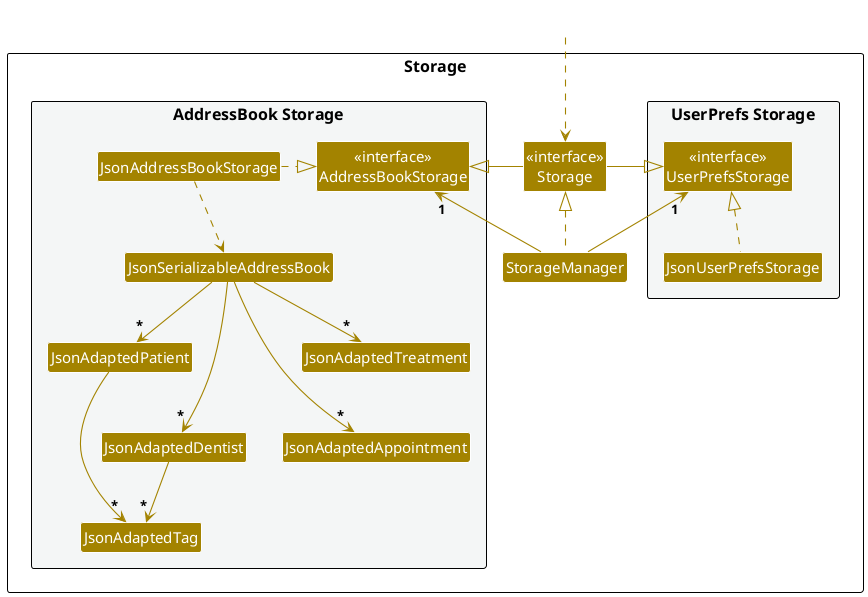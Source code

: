 @startuml
/'
 'Commonly used styles and colors across diagrams.
 'Refer to https://plantuml-documentation.readthedocs.io/en/latest for a more
 'comprehensive list of skinparams.
 '/


'T1 through T4 are shades of the original color from lightest to darkest

!define UI_COLOR #1D8900
!define UI_COLOR_T1 #83E769
!define UI_COLOR_T2 #3FC71B
!define UI_COLOR_T3 #166800
!define UI_COLOR_T4 #0E4100

!define LOGIC_COLOR #3333C4
!define LOGIC_COLOR_T1 #C8C8FA
!define LOGIC_COLOR_T2 #6A6ADC
!define LOGIC_COLOR_T3 #1616B0
!define LOGIC_COLOR_T4 #101086

!define MODEL_COLOR #9D0012
!define MODEL_COLOR_T1 #F97181
!define MODEL_COLOR_T2 #E41F36
!define MODEL_COLOR_T3 #7B000E
!define MODEL_COLOR_T4 #51000A

!define STORAGE_COLOR #A38300
!define STORAGE_COLOR_T1 #FFE374
!define STORAGE_COLOR_T2 #EDC520
!define STORAGE_COLOR_T3 #806600
!define STORAGE_COLOR_T2 #544400

!define USER_COLOR #000000

skinparam Package {
    BackgroundColor #FFFFFF
    BorderThickness 1
    FontSize 16
}

skinparam Class {
    FontColor #FFFFFF
    FontSize 15
    BorderThickness 1
    BorderColor #FFFFFF
    StereotypeFontColor #FFFFFF
    FontName Arial
}

skinparam Actor {
    BorderColor USER_COLOR
    Color USER_COLOR
    FontName Arial
}

skinparam Sequence {
    MessageAlign center
    BoxFontSize 15
    BoxPadding 0
    BoxFontColor #FFFFFF
    FontName Arial
}

skinparam Participant {
    FontColor #FFFFFFF
    Padding 20
}

skinparam ArrowFontStyle bold
skinparam MinClassWidth 50
skinparam ParticipantPadding 10
skinparam Shadowing false
skinparam DefaultTextAlignment center
skinparam packageStyle Rectangle

hide footbox
hide members
hide circle




skinparam arrowThickness 1.1
skinparam arrowColor STORAGE_COLOR
skinparam classBackgroundColor STORAGE_COLOR

package Storage as StoragePackage {

package "UserPrefs Storage" #F4F6F6{
Class "<<interface>>\nUserPrefsStorage" as UserPrefsStorage
Class JsonUserPrefsStorage
}

Class "<<interface>>\nStorage" as Storage
Class StorageManager

package "AddressBook Storage" #F4F6F6{
Class "<<interface>>\nAddressBookStorage" as AddressBookStorage
Class JsonAddressBookStorage
Class JsonSerializableAddressBook
Class JsonAdaptedPatient
Class JsonAdaptedDentist
Class JsonAdaptedTag
Class JsonAdaptedAppointment
Class JsonAdaptedTreatment
}

}

Class HiddenOutside #FFFFFF
HiddenOutside ..> Storage

StorageManager .up.|> Storage
StorageManager -up-> "1" UserPrefsStorage
StorageManager -up-> "1" AddressBookStorage

Storage -left-|> UserPrefsStorage
Storage -right-|> AddressBookStorage

JsonUserPrefsStorage .up.|> UserPrefsStorage
JsonAddressBookStorage .right.|> AddressBookStorage
JsonAddressBookStorage ..> JsonSerializableAddressBook
JsonSerializableAddressBook --> "*" JsonAdaptedPatient
JsonSerializableAddressBook ---> "*" JsonAdaptedDentist
JsonSerializableAddressBook ---> "*" JsonAdaptedAppointment
JsonSerializableAddressBook --> "*" JsonAdaptedTreatment
JsonAdaptedPatient --> "*" JsonAdaptedTag
JsonAdaptedDentist --> "*" JsonAdaptedTag
@enduml

